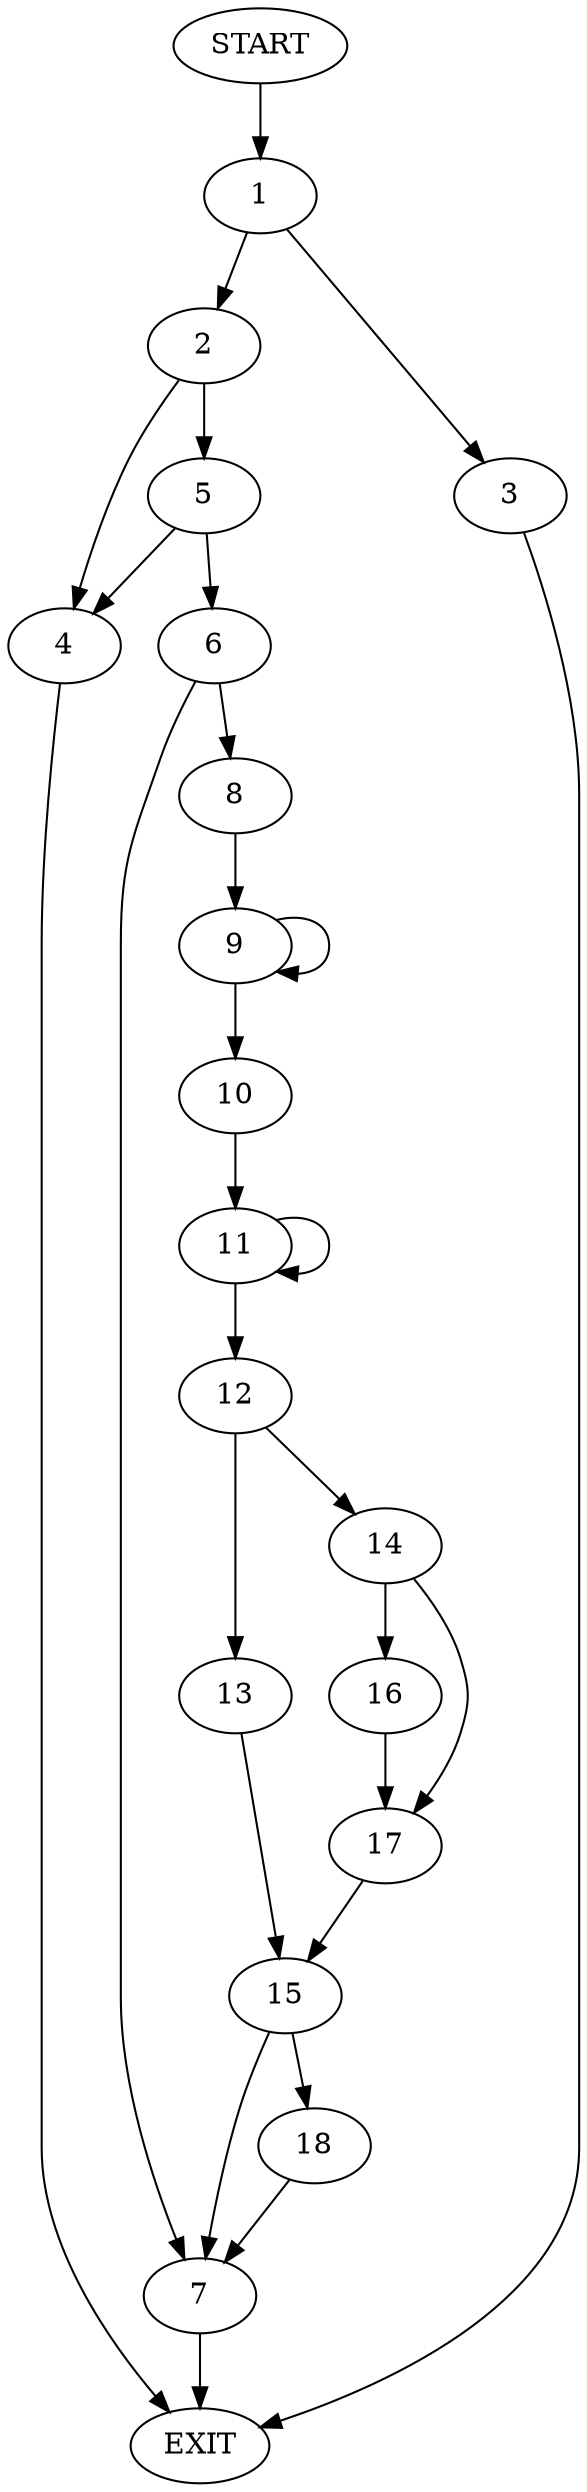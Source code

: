 digraph {
0 [label="START"]
19 [label="EXIT"]
0 -> 1
1 -> 2
1 -> 3
3 -> 19
2 -> 4
2 -> 5
4 -> 19
5 -> 4
5 -> 6
6 -> 7
6 -> 8
7 -> 19
8 -> 9
9 -> 9
9 -> 10
10 -> 11
11 -> 12
11 -> 11
12 -> 13
12 -> 14
13 -> 15
14 -> 16
14 -> 17
15 -> 18
15 -> 7
16 -> 17
17 -> 15
18 -> 7
}
